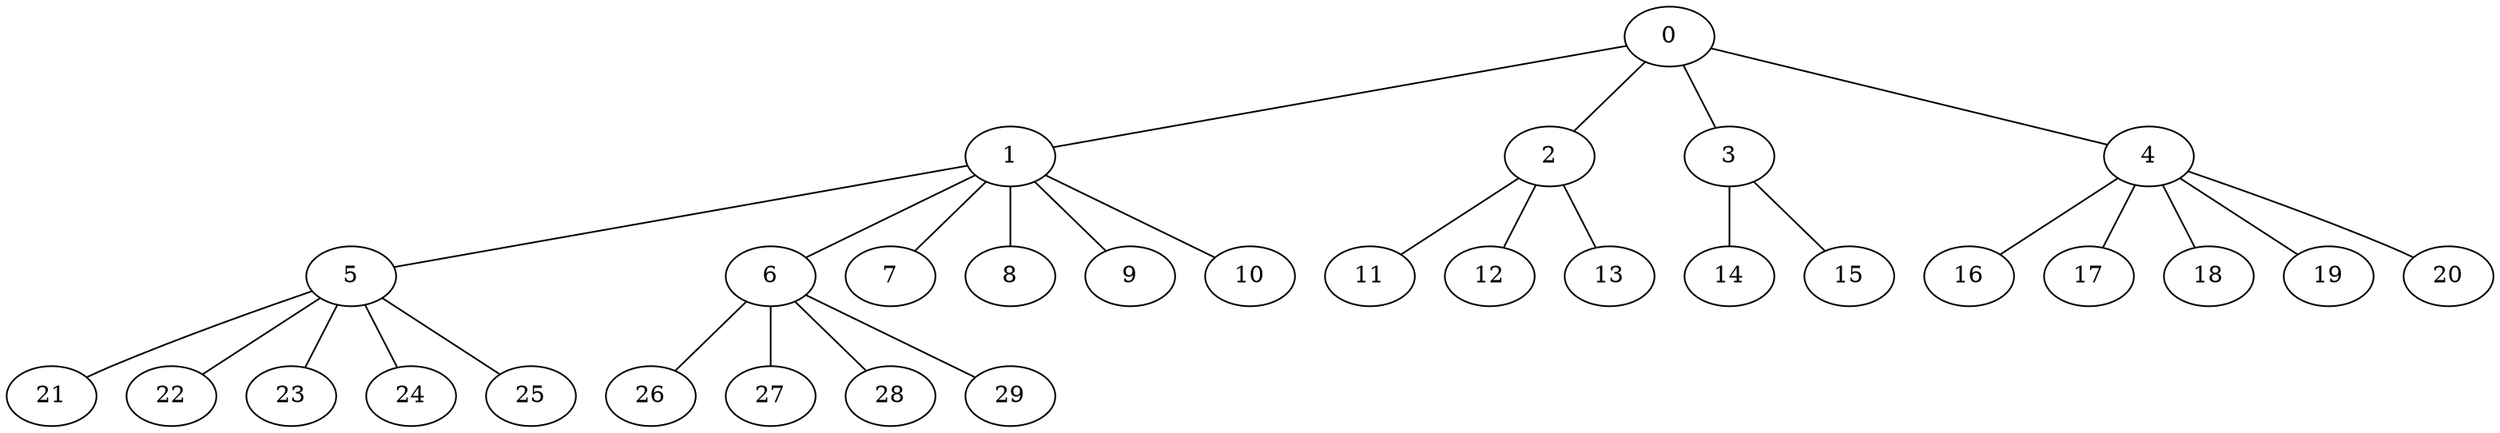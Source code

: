 
graph graphname {
    0 -- 1
0 -- 2
0 -- 3
0 -- 4
1 -- 5
1 -- 6
1 -- 7
1 -- 8
1 -- 9
1 -- 10
2 -- 11
2 -- 12
2 -- 13
3 -- 14
3 -- 15
4 -- 16
4 -- 17
4 -- 18
4 -- 19
4 -- 20
5 -- 21
5 -- 22
5 -- 23
5 -- 24
5 -- 25
6 -- 26
6 -- 27
6 -- 28
6 -- 29

}
